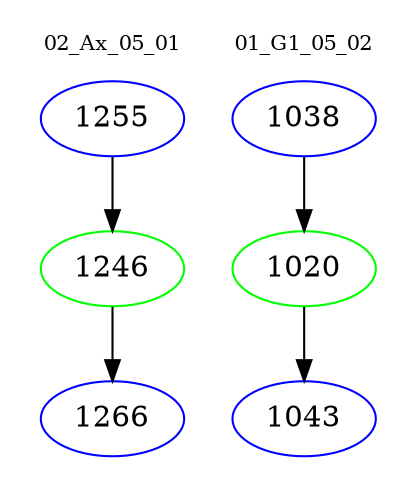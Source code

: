 digraph{
subgraph cluster_0 {
color = white
label = "02_Ax_05_01";
fontsize=10;
T0_1255 [label="1255", color="blue"]
T0_1255 -> T0_1246 [color="black"]
T0_1246 [label="1246", color="green"]
T0_1246 -> T0_1266 [color="black"]
T0_1266 [label="1266", color="blue"]
}
subgraph cluster_1 {
color = white
label = "01_G1_05_02";
fontsize=10;
T1_1038 [label="1038", color="blue"]
T1_1038 -> T1_1020 [color="black"]
T1_1020 [label="1020", color="green"]
T1_1020 -> T1_1043 [color="black"]
T1_1043 [label="1043", color="blue"]
}
}
